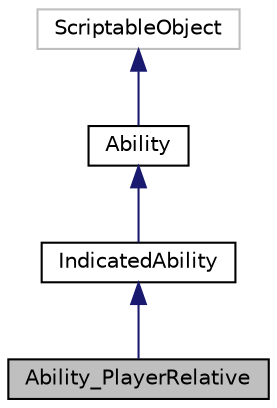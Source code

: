 digraph "Ability_PlayerRelative"
{
 // INTERACTIVE_SVG=YES
 // LATEX_PDF_SIZE
  bgcolor="transparent";
  edge [fontname="Helvetica",fontsize="10",labelfontname="Helvetica",labelfontsize="10"];
  node [fontname="Helvetica",fontsize="10",shape=record];
  Node1 [label="Ability_PlayerRelative",height=0.2,width=0.4,color="black", fillcolor="grey75", style="filled", fontcolor="black",tooltip=" "];
  Node2 -> Node1 [dir="back",color="midnightblue",fontsize="10",style="solid",fontname="Helvetica"];
  Node2 [label="IndicatedAbility",height=0.2,width=0.4,color="black",URL="$class_indicated_ability.html",tooltip="Encapsulador de les Ability que han de mostrar l'indicador"];
  Node3 -> Node2 [dir="back",color="midnightblue",fontsize="10",style="solid",fontname="Helvetica"];
  Node3 [label="Ability",height=0.2,width=0.4,color="black",URL="$class_ability.html",tooltip="Base abstract class for an Ability."];
  Node4 -> Node3 [dir="back",color="midnightblue",fontsize="10",style="solid",fontname="Helvetica"];
  Node4 [label="ScriptableObject",height=0.2,width=0.4,color="grey75",tooltip=" "];
}

